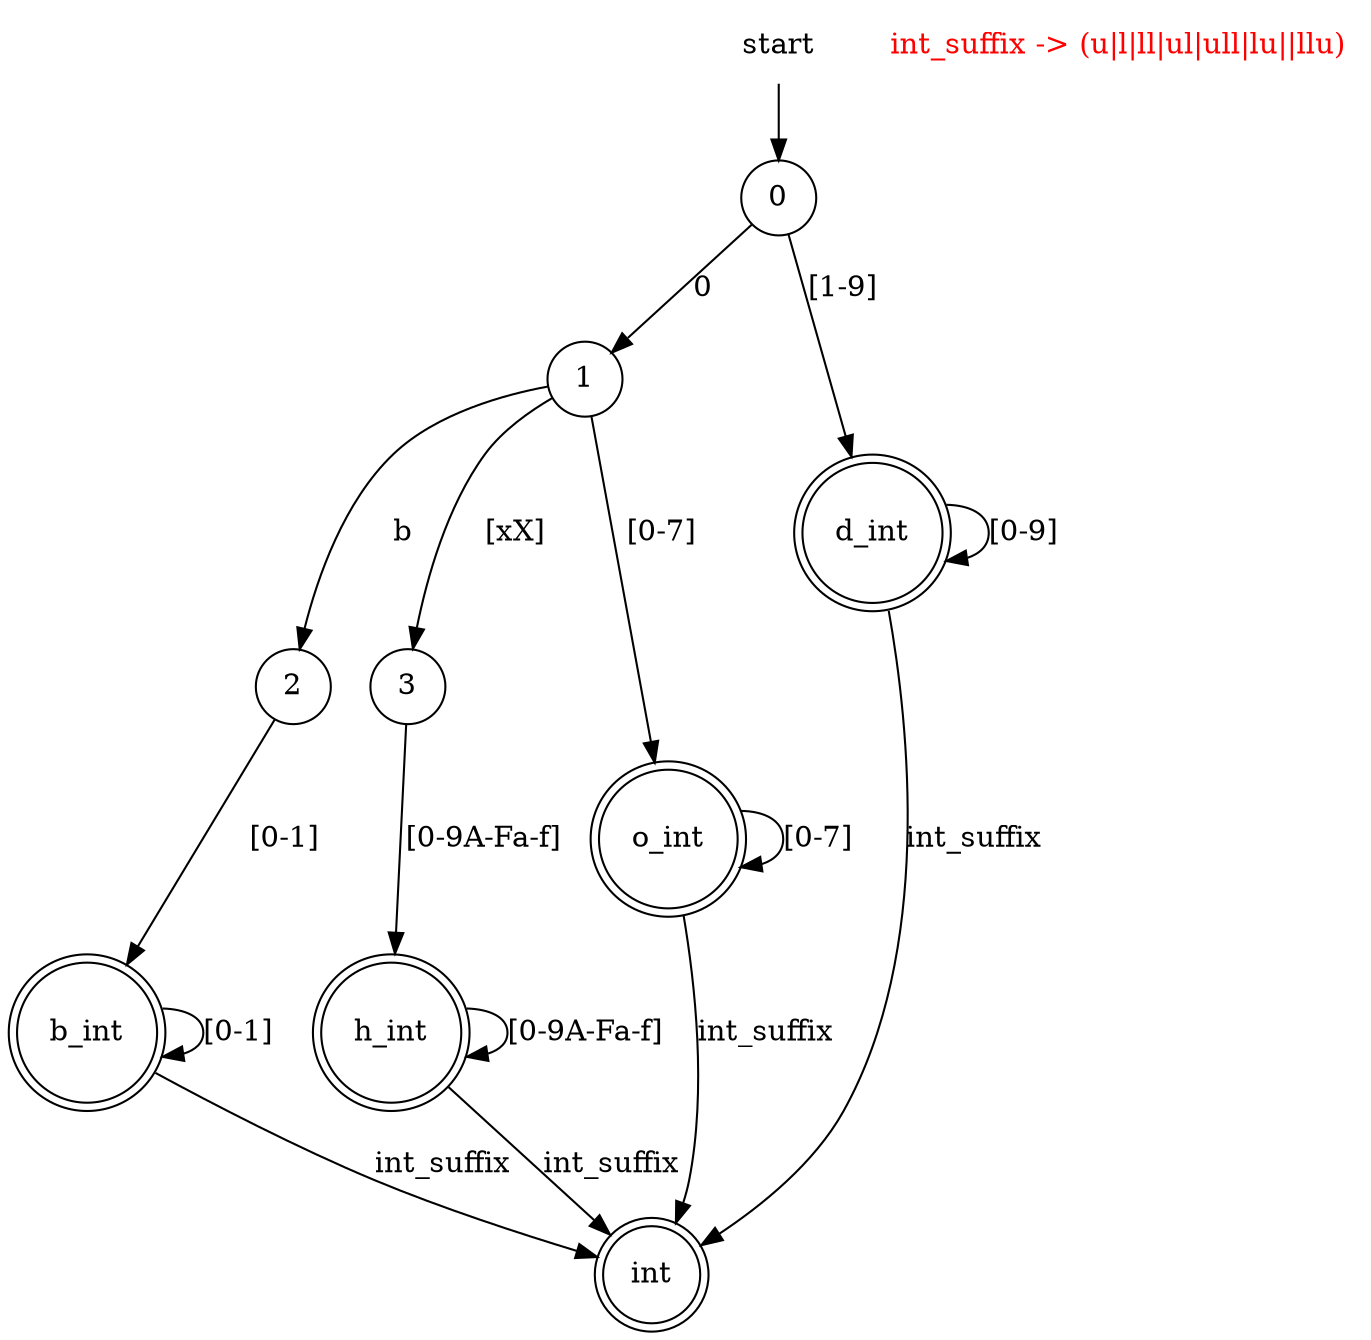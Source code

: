digraph G {
  start[shape=plaintext]
  0[shape=circle]
  1[shape=circle]
  2[shape=circle]
  3[shape=circle]
  b_int[shape=doublecircle]
  o_int[shape=doublecircle]
  d_int[shape=doublecircle]
  h_int[shape=doublecircle]
  int[shape=doublecircle]

  is[shape=plaintext, label="int_suffix -> (u|l|ll|ul|ull|lu||llu)", fontcolor=red]

  start->0	
  0->d_int[label="[1-9]"]
  d_int->d_int[label="[0-9]"]
  0->1[label="0"]
  1->o_int[label="[0-7]"]
  o_int->o_int[label="[0-7]"]
  1->2[label="b"]
  1->3[label="[xX]"]
  2->b_int[label="[0-1]"]
  b_int->b_int[label="[0-1]"]
  3->h_int[label="[0-9A-Fa-f]"]
  h_int->h_int[label="[0-9A-Fa-f]"]

  b_int->int[label="int_suffix"]
  h_int->int[label="int_suffix"]
  o_int->int[label="int_suffix"]
  d_int->int[label="int_suffix"]
}
